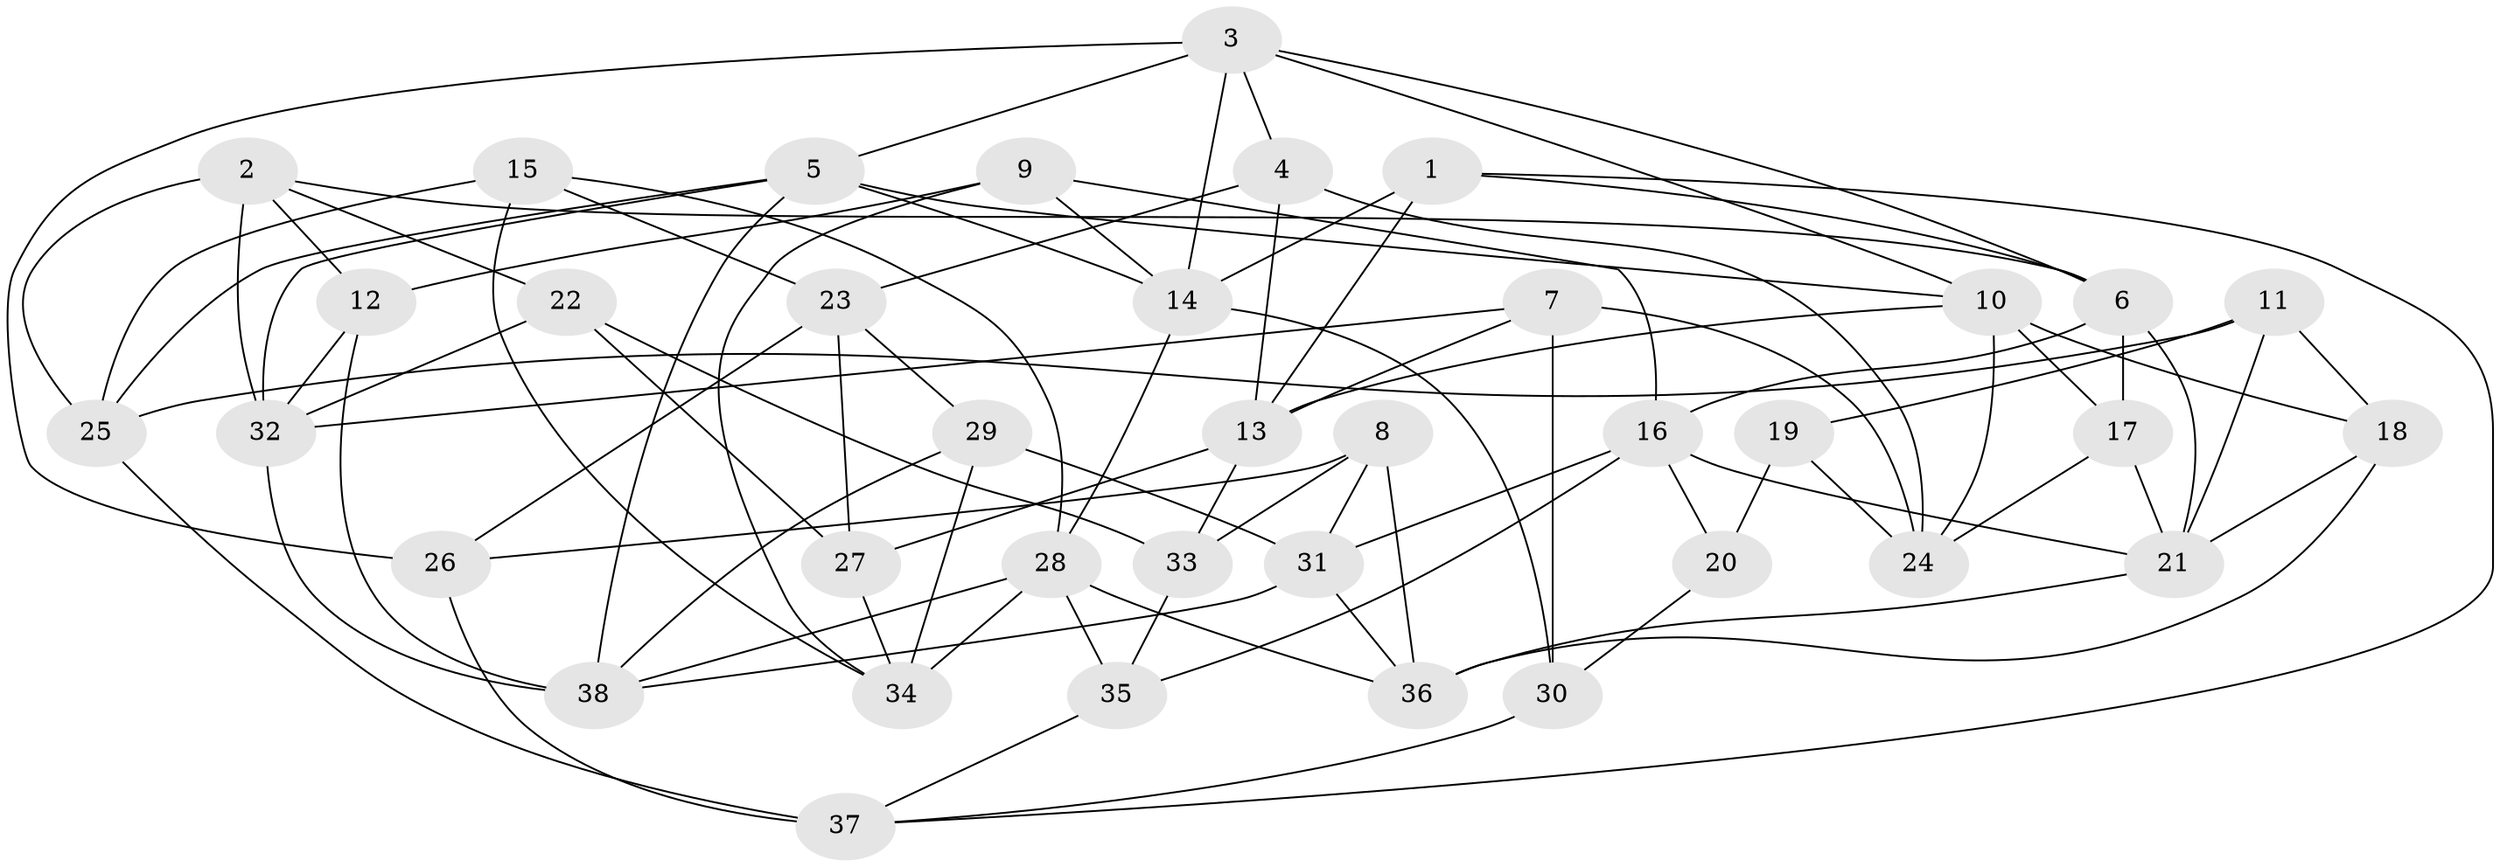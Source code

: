 // original degree distribution, {4: 1.0}
// Generated by graph-tools (version 1.1) at 2025/38/03/04/25 23:38:16]
// undirected, 38 vertices, 90 edges
graph export_dot {
  node [color=gray90,style=filled];
  1;
  2;
  3;
  4;
  5;
  6;
  7;
  8;
  9;
  10;
  11;
  12;
  13;
  14;
  15;
  16;
  17;
  18;
  19;
  20;
  21;
  22;
  23;
  24;
  25;
  26;
  27;
  28;
  29;
  30;
  31;
  32;
  33;
  34;
  35;
  36;
  37;
  38;
  1 -- 6 [weight=1.0];
  1 -- 13 [weight=1.0];
  1 -- 14 [weight=1.0];
  1 -- 37 [weight=1.0];
  2 -- 6 [weight=1.0];
  2 -- 12 [weight=1.0];
  2 -- 22 [weight=1.0];
  2 -- 25 [weight=2.0];
  2 -- 32 [weight=1.0];
  3 -- 4 [weight=1.0];
  3 -- 5 [weight=1.0];
  3 -- 6 [weight=1.0];
  3 -- 10 [weight=1.0];
  3 -- 14 [weight=1.0];
  3 -- 26 [weight=1.0];
  4 -- 13 [weight=1.0];
  4 -- 23 [weight=1.0];
  4 -- 24 [weight=1.0];
  5 -- 10 [weight=1.0];
  5 -- 14 [weight=1.0];
  5 -- 25 [weight=1.0];
  5 -- 32 [weight=1.0];
  5 -- 38 [weight=1.0];
  6 -- 16 [weight=1.0];
  6 -- 17 [weight=1.0];
  6 -- 21 [weight=1.0];
  7 -- 13 [weight=1.0];
  7 -- 24 [weight=2.0];
  7 -- 30 [weight=2.0];
  7 -- 32 [weight=1.0];
  8 -- 26 [weight=1.0];
  8 -- 31 [weight=1.0];
  8 -- 33 [weight=1.0];
  8 -- 36 [weight=1.0];
  9 -- 12 [weight=1.0];
  9 -- 14 [weight=1.0];
  9 -- 16 [weight=1.0];
  9 -- 34 [weight=1.0];
  10 -- 13 [weight=1.0];
  10 -- 17 [weight=1.0];
  10 -- 18 [weight=1.0];
  10 -- 24 [weight=1.0];
  11 -- 18 [weight=2.0];
  11 -- 19 [weight=2.0];
  11 -- 21 [weight=1.0];
  11 -- 25 [weight=1.0];
  12 -- 32 [weight=1.0];
  12 -- 38 [weight=1.0];
  13 -- 27 [weight=1.0];
  13 -- 33 [weight=1.0];
  14 -- 28 [weight=1.0];
  14 -- 30 [weight=1.0];
  15 -- 23 [weight=1.0];
  15 -- 25 [weight=1.0];
  15 -- 28 [weight=1.0];
  15 -- 34 [weight=1.0];
  16 -- 20 [weight=1.0];
  16 -- 21 [weight=1.0];
  16 -- 31 [weight=1.0];
  16 -- 35 [weight=1.0];
  17 -- 21 [weight=1.0];
  17 -- 24 [weight=1.0];
  18 -- 21 [weight=1.0];
  18 -- 36 [weight=2.0];
  19 -- 20 [weight=1.0];
  19 -- 24 [weight=1.0];
  20 -- 30 [weight=2.0];
  21 -- 36 [weight=1.0];
  22 -- 27 [weight=1.0];
  22 -- 32 [weight=1.0];
  22 -- 33 [weight=1.0];
  23 -- 26 [weight=2.0];
  23 -- 27 [weight=1.0];
  23 -- 29 [weight=1.0];
  25 -- 37 [weight=1.0];
  26 -- 37 [weight=2.0];
  27 -- 34 [weight=1.0];
  28 -- 34 [weight=1.0];
  28 -- 35 [weight=1.0];
  28 -- 36 [weight=1.0];
  28 -- 38 [weight=1.0];
  29 -- 31 [weight=2.0];
  29 -- 34 [weight=2.0];
  29 -- 38 [weight=1.0];
  30 -- 37 [weight=1.0];
  31 -- 36 [weight=1.0];
  31 -- 38 [weight=1.0];
  32 -- 38 [weight=1.0];
  33 -- 35 [weight=1.0];
  35 -- 37 [weight=1.0];
}

